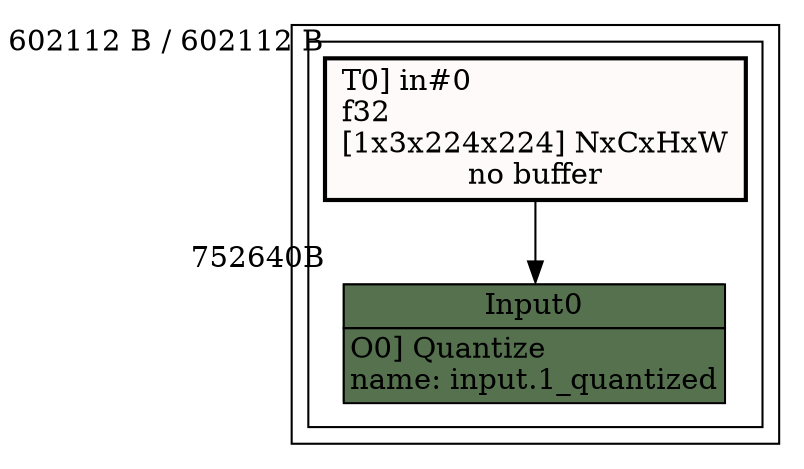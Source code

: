 digraph DAG {
rankdir=TB;
subgraph cluster_graph0 {
subgraph cluster_graph0_subgraph0 {
graph0_subgraph0_operator0 [label=<
        <TABLE BGCOLOR='#143b0bb8' BORDER='0' CELLBORDER='1' CELLSPACING='0'>
        <TR><TD PORT='Input0'>Input0</TD></TR>
        <TR>
        <TD colspan='1'>O0] Quantize<BR ALIGN='left'/>name: input.1_quantized<BR ALIGN='left'/></TD>
        </TR>
        </TABLE>
  >
  xlabel="752640B"
  shape="plaintext"];

graph0_subgraph0_tensor0 [label="T0] in#0\lf32\l[1x3x224x224] NxCxHxW\lno buffer"
  xlabel="602112 B / 602112 B"
  shape="box"
  style="filled, bold"
  fillcolor="Snow1"];

graph0_subgraph0_tensor0 -> graph0_subgraph0_operator0:Input0;
}
}
}